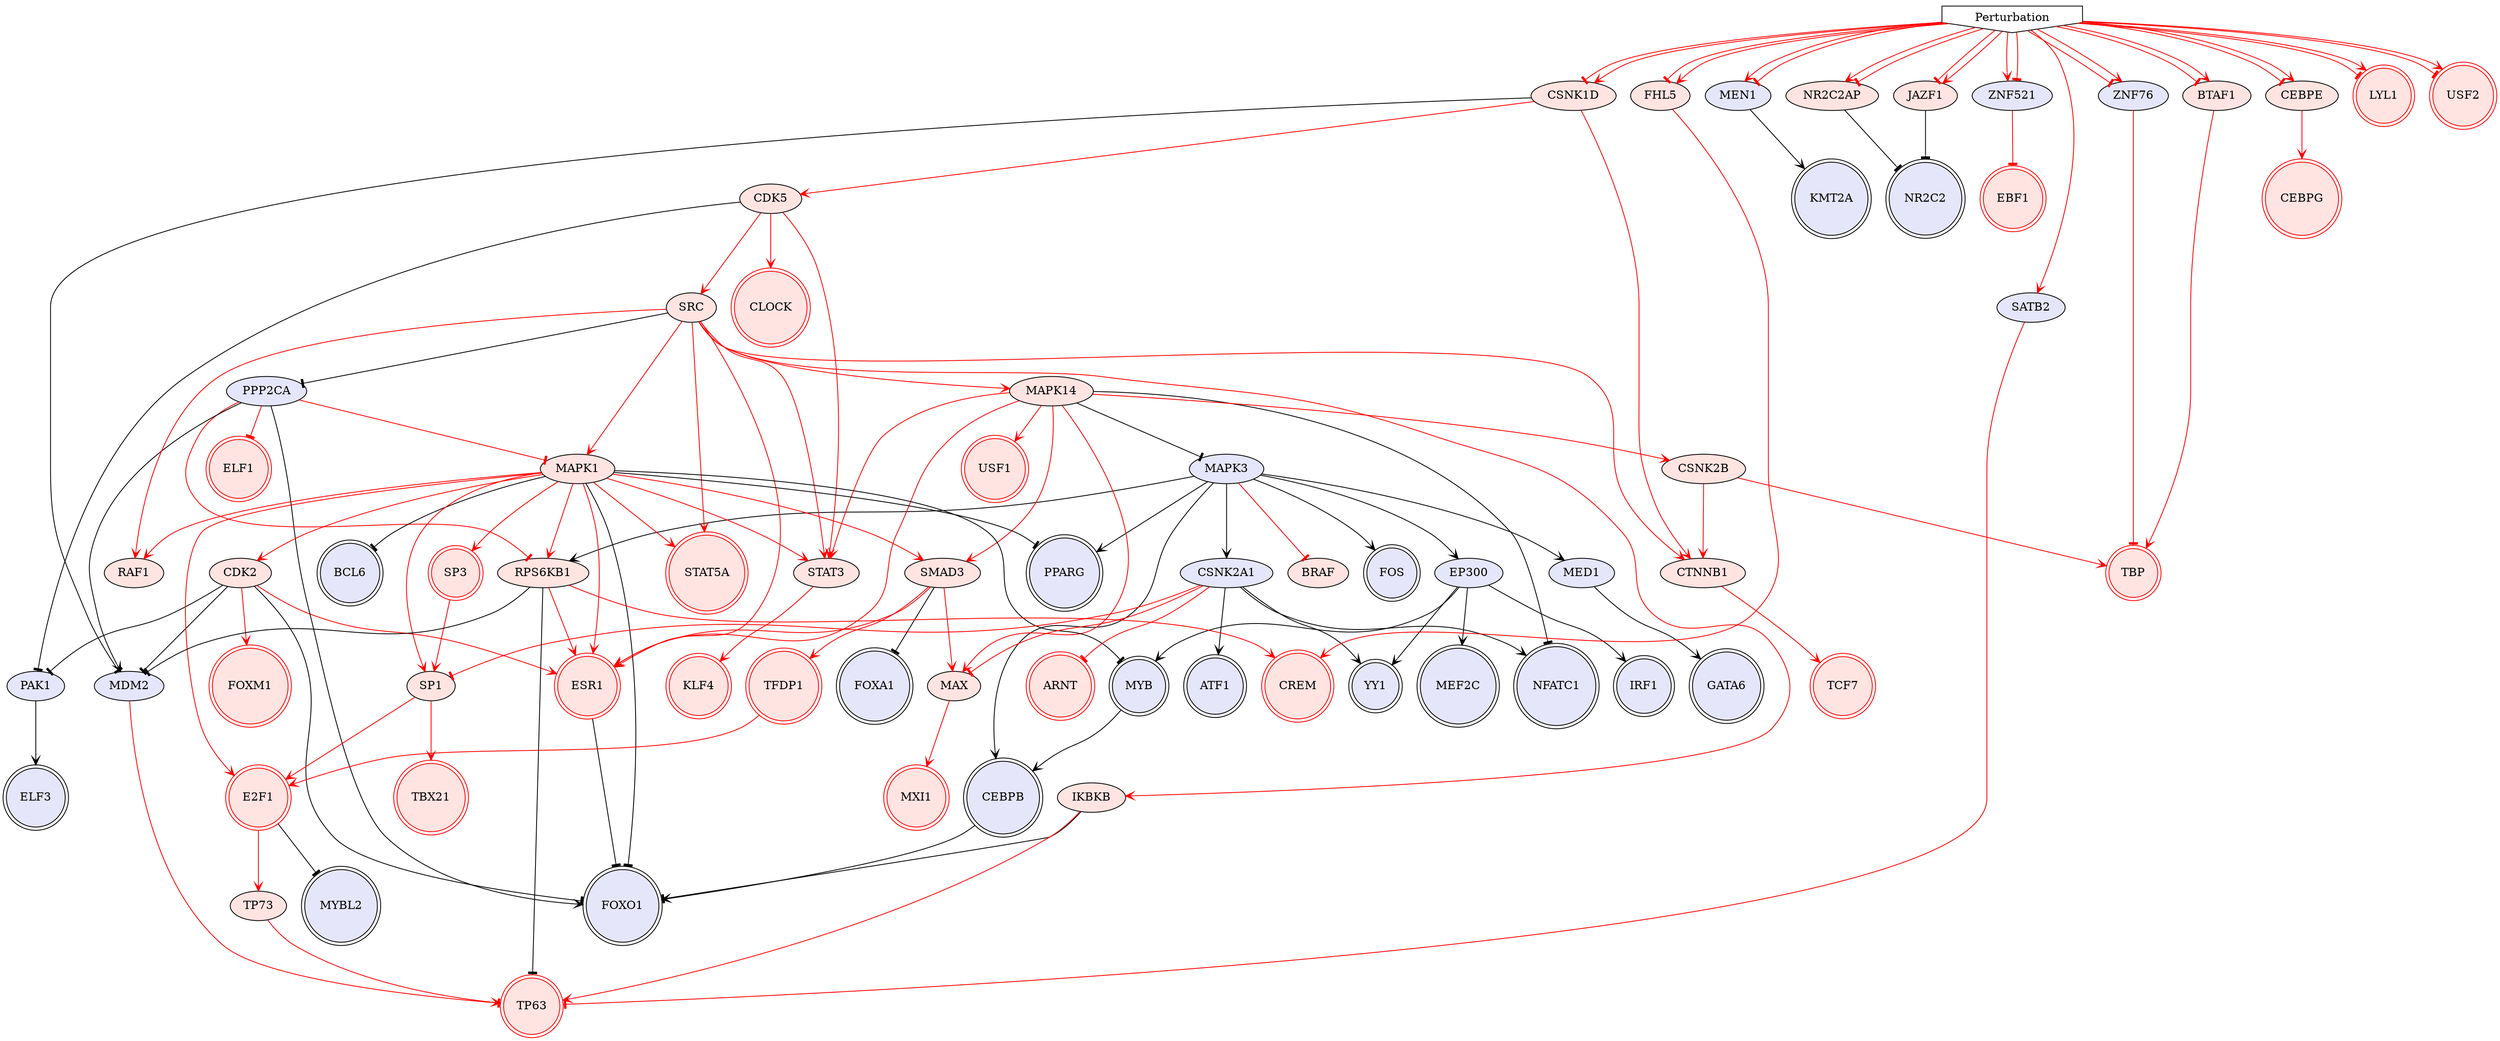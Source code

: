 digraph {

EP300->MYB [penwidth=1, color=black, arrowhead="vee"]
CDK2->FOXO1 [penwidth=1, color=black, arrowhead="tee"]
MAPK3->CEBPB [penwidth=1, color=black, arrowhead="vee"]
MEN1->KMT2A [penwidth=1, color=black, arrowhead="vee"]
CEBPB->FOXO1 [penwidth=1, color=black, arrowhead="vee"]
ESR1->FOXO1 [penwidth=1, color=black, arrowhead="tee"]
E2F1->MYBL2 [penwidth=1, color=black, arrowhead="tee"]
MAPK14->MAPK3 [penwidth=1, color=black, arrowhead="tee"]
CDK5->PAK1 [penwidth=1, color=black, arrowhead="tee"]
CDK2->PAK1 [penwidth=1, color=black, arrowhead="tee"]
MAPK3->FOS [penwidth=1, color=black, arrowhead="vee"]
MAPK14->NFATC1 [penwidth=1, color=black, arrowhead="tee"]
PPP2CA->FOXO1 [penwidth=1, color=black, arrowhead="vee"]
SRC->PPP2CA [penwidth=1, color=black, arrowhead="tee"]
MAPK1->FOXO1 [penwidth=1, color=black, arrowhead="tee"]
MAPK1->MYB [penwidth=1, color=black, arrowhead="tee"]
CSNK2A1->ATF1 [penwidth=1, color=black, arrowhead="vee"]
MAPK1->PPARG [penwidth=1, color=black, arrowhead="tee"]
SMAD3->FOXA1 [penwidth=1, color=black, arrowhead="tee"]
MAPK3->EP300 [penwidth=1, color=black, arrowhead="vee"]
CSNK2A1->YY1 [penwidth=1, color=black, arrowhead="vee"]
EP300->MEF2C [penwidth=1, color=black, arrowhead="vee"]
MAPK3->CSNK2A1 [penwidth=1, color=black, arrowhead="vee"]
MAPK3->PPARG [penwidth=1, color=black, arrowhead="vee"]
JAZF1->NR2C2 [penwidth=1, color=black, arrowhead="tee"]
MAPK1->BCL6 [penwidth=1, color=black, arrowhead="tee"]
MAPK3->MED1 [penwidth=1, color=black, arrowhead="vee"]
PAK1->ELF3 [penwidth=1, color=black, arrowhead="vee"]
CSNK2A1->NFATC1 [penwidth=1, color=black, arrowhead="vee"]
EP300->YY1 [penwidth=1, color=black, arrowhead="vee"]
EP300->IRF1 [penwidth=1, color=black, arrowhead="vee"]
MYB->CEBPB [penwidth=1, color=black, arrowhead="vee"]
MED1->GATA6 [penwidth=1, color=black, arrowhead="vee"]
Perturbation->MEN1 [penwidth=1, color=red, arrowhead="vee"]
Perturbation->SATB2 [penwidth=1, color=red, arrowhead="vee"]
Perturbation->ZNF521 [penwidth=1, color=red, arrowhead="vee"]
STAT3->KLF4 [penwidth=1, color=red, arrowhead="vee"]
MAPK14->USF1 [penwidth=1, color=red, arrowhead="vee"]
SRC->STAT3 [penwidth=1, color=red, arrowhead="vee"]
SP1->TBX21 [penwidth=1, color=red, arrowhead="vee"]
MAPK1->STAT3 [penwidth=1, color=red, arrowhead="vee"]
CTNNB1->TCF7 [penwidth=1, color=red, arrowhead="vee"]
SMAD3->ESR1 [penwidth=1, color=red, arrowhead="vee"]
MAPK1->SMAD3 [penwidth=1, color=red, arrowhead="vee"]
MAPK14->MAX [penwidth=1, color=red, arrowhead="vee"]
CSNK1D->CTNNB1 [penwidth=1, color=red, arrowhead="vee"]
SMAD3->MAX [penwidth=1, color=red, arrowhead="vee"]
MAPK14->SMAD3 [penwidth=1, color=red, arrowhead="vee"]
MAPK14->STAT3 [penwidth=1, color=red, arrowhead="vee"]
PPP2CA->ELF1 [penwidth=1, color=red, arrowhead="tee"]
PPP2CA->MAPK1 [penwidth=1, color=red, arrowhead="tee"]
CDK2->ESR1 [penwidth=1, color=red, arrowhead="vee"]
MAPK1->ESR1 [penwidth=1, color=red, arrowhead="vee"]
SATB2->TP63 [penwidth=1, color=red, arrowhead="tee"]
SRC->CTNNB1 [penwidth=1, color=red, arrowhead="vee"]
SRC->ESR1 [penwidth=1, color=red, arrowhead="vee"]
SRC->STAT5A [penwidth=1, color=red, arrowhead="vee"]
CSNK2A1->SP1 [penwidth=1, color=red, arrowhead="tee"]
TFDP1->E2F1 [penwidth=1, color=red, arrowhead="vee"]
CSNK2A1->MAX [penwidth=1, color=red, arrowhead="tee"]
CEBPE->CEBPG [penwidth=1, color=red, arrowhead="vee"]
ZNF521->EBF1 [penwidth=1, color=red, arrowhead="tee"]
CDK5->CLOCK [penwidth=1, color=red, arrowhead="vee"]
CDK5->SRC [penwidth=1, color=red, arrowhead="vee"]
CDK5->STAT3 [penwidth=1, color=red, arrowhead="vee"]
CSNK2A1->ARNT [penwidth=1, color=red, arrowhead="tee"]
MAPK1->CDK2 [penwidth=1, color=red, arrowhead="vee"]
MAPK1->E2F1 [penwidth=1, color=red, arrowhead="vee"]
MAPK1->SP1 [penwidth=1, color=red, arrowhead="vee"]
FHL5->CREM [penwidth=1, color=red, arrowhead="vee"]
MAPK14->ESR1 [penwidth=1, color=red, arrowhead="vee"]
MAPK1->SP3 [penwidth=1, color=red, arrowhead="vee"]
MAPK1->STAT5A [penwidth=1, color=red, arrowhead="vee"]
MAX->MXI1 [penwidth=1, color=red, arrowhead="vee"]
CDK2->FOXM1 [penwidth=1, color=red, arrowhead="vee"]
SRC->MAPK14 [penwidth=1, color=red, arrowhead="vee"]
CSNK1D->CDK5 [penwidth=1, color=red, arrowhead="vee"]
SRC->MAPK1 [penwidth=1, color=red, arrowhead="vee"]
SP3->SP1 [penwidth=1, color=red, arrowhead="vee"]
SP1->E2F1 [penwidth=1, color=red, arrowhead="vee"]
SMAD3->TFDP1 [penwidth=1, color=red, arrowhead="vee"]
BTAF1->TBP [penwidth=1, color=red, arrowhead="vee"]
Perturbation->BTAF1 [penwidth=1, color=red, arrowhead="tee"]
Perturbation->CEBPE [penwidth=1, color=red, arrowhead="tee"]
Perturbation->CSNK1D [penwidth=1, color=red, arrowhead="tee"]
Perturbation->FHL5 [penwidth=1, color=red, arrowhead="tee"]
Perturbation->JAZF1 [penwidth=1, color=red, arrowhead="tee"]
Perturbation->LYL1 [penwidth=1, color=red, arrowhead="tee"]
Perturbation->USF2 [penwidth=1, color=red, arrowhead="tee"]
MAPK3->RPS6KB1 [penwidth=1, color=black, arrowhead="vee"]
Perturbation->MEN1 [penwidth=1, color=red, arrowhead="tee"]
Perturbation->ZNF521 [penwidth=1, color=red, arrowhead="tee"]
RPS6KB1->TP63 [penwidth=1, color=black, arrowhead="tee"]
Perturbation->BTAF1 [penwidth=1, color=red, arrowhead="vee"]
Perturbation->CEBPE [penwidth=1, color=red, arrowhead="vee"]
Perturbation->CSNK1D [penwidth=1, color=red, arrowhead="vee"]
Perturbation->FHL5 [penwidth=1, color=red, arrowhead="vee"]
Perturbation->JAZF1 [penwidth=1, color=red, arrowhead="vee"]
Perturbation->LYL1 [penwidth=1, color=red, arrowhead="vee"]
Perturbation->USF2 [penwidth=1, color=red, arrowhead="vee"]
NR2C2AP->NR2C2 [penwidth=1, color=black, arrowhead="tee"]
Perturbation->NR2C2AP [penwidth=1, color=red, arrowhead="vee"]
Perturbation->ZNF76 [penwidth=1, color=red, arrowhead="tee"]
ZNF76->TBP [penwidth=1, color=red, arrowhead="tee"]
Perturbation->ZNF76 [penwidth=1, color=red, arrowhead="vee"]
Perturbation->NR2C2AP [penwidth=1, color=red, arrowhead="tee"]
CSNK1D->MDM2 [penwidth=1, color=black, arrowhead="tee"]
PPP2CA->MDM2 [penwidth=1, color=black, arrowhead="vee"]
CDK2->MDM2 [penwidth=1, color=black, arrowhead="tee"]
MDM2->TP63 [penwidth=1, color=red, arrowhead="tee"]
IKBKB->FOXO1 [penwidth=1, color=black, arrowhead="tee"]
SRC->IKBKB [penwidth=1, color=red, arrowhead="vee"]
IKBKB->TP63 [penwidth=1, color=red, arrowhead="vee"]
RPS6KB1->CREM [penwidth=1, color=red, arrowhead="vee"]
MAPK1->RPS6KB1 [penwidth=1, color=red, arrowhead="vee"]
PPP2CA->RPS6KB1 [penwidth=1, color=red, arrowhead="tee"]
RPS6KB1->ESR1 [penwidth=1, color=red, arrowhead="vee"]
MAPK1->RAF1 [penwidth=1, color=red, arrowhead="vee"]
SRC->RAF1 [penwidth=1, color=red, arrowhead="vee"]
RPS6KB1->MDM2 [penwidth=1, color=black, arrowhead="tee"]
CSNK2B->TBP [penwidth=1, color=red, arrowhead="vee"]
MAPK14->CSNK2B [penwidth=1, color=red, arrowhead="vee"]
CSNK2B->CTNNB1 [penwidth=1, color=red, arrowhead="vee"]
E2F1->TP73 [penwidth=1, color=red, arrowhead="vee"]
MAPK3->BRAF [penwidth=1, color=red, arrowhead="tee"]
TP73->TP63 [penwidth=1, color=red, arrowhead="vee"]
Perturbation [style=filled, color=black, fillcolor=white, shape=invhouse];
KLF4 [style=filled, color=red, fillcolor=mistyrose, shape=doublecircle];
FOS [style=filled, color=black, fillcolor=lavender, shape=doublecircle];
ELF1 [style=filled, color=red, fillcolor=mistyrose, shape=doublecircle];
NFATC1 [style=filled, color=black, fillcolor=lavender, shape=doublecircle];
GATA6 [style=filled, color=black, fillcolor=lavender, shape=doublecircle];
USF1 [style=filled, color=red, fillcolor=mistyrose, shape=doublecircle];
TBP [style=filled, color=red, fillcolor=mistyrose, shape=doublecircle];
KMT2A [style=filled, color=black, fillcolor=lavender, shape=doublecircle];
FOXA1 [style=filled, color=black, fillcolor=lavender, shape=doublecircle];
ATF1 [style=filled, color=black, fillcolor=lavender, shape=doublecircle];
BCL6 [style=filled, color=black, fillcolor=lavender, shape=doublecircle];
TCF7 [style=filled, color=red, fillcolor=mistyrose, shape=doublecircle];
YY1 [style=filled, color=black, fillcolor=lavender, shape=doublecircle];
USF2 [style=filled, color=red, fillcolor=mistyrose, shape=doublecircle];
MEF2C [style=filled, color=black, fillcolor=lavender, shape=doublecircle];
NR2C2 [style=filled, color=black, fillcolor=lavender, shape=doublecircle];
TP63 [style=filled, color=red, fillcolor=mistyrose, shape=doublecircle];
EBF1 [style=filled, color=red, fillcolor=mistyrose, shape=doublecircle];
MYBL2 [style=filled, color=black, fillcolor=lavender, shape=doublecircle];
ARNT [style=filled, color=red, fillcolor=mistyrose, shape=doublecircle];
FOXM1 [style=filled, color=red, fillcolor=mistyrose, shape=doublecircle];
SP3 [style=filled, color=red, fillcolor=mistyrose, shape=doublecircle];
TBX21 [style=filled, color=red, fillcolor=mistyrose, shape=doublecircle];
STAT5A [style=filled, color=red, fillcolor=mistyrose, shape=doublecircle];
CLOCK [style=filled, color=red, fillcolor=mistyrose, shape=doublecircle];
MXI1 [style=filled, color=red, fillcolor=mistyrose, shape=doublecircle];
PPARG [style=filled, color=black, fillcolor=lavender, shape=doublecircle];
ELF3 [style=filled, color=black, fillcolor=lavender, shape=doublecircle];
E2F1 [style=filled, color=red, fillcolor=mistyrose, shape=doublecircle];
CREM [style=filled, color=red, fillcolor=mistyrose, shape=doublecircle];
MYB [style=filled, color=black, fillcolor=lavender, shape=doublecircle];
IRF1 [style=filled, color=black, fillcolor=lavender, shape=doublecircle];
CEBPG [style=filled, color=red, fillcolor=mistyrose, shape=doublecircle];
ESR1 [style=filled, color=red, fillcolor=mistyrose, shape=doublecircle];
FOXO1 [style=filled, color=black, fillcolor=lavender, shape=doublecircle];
TFDP1 [style=filled, color=red, fillcolor=mistyrose, shape=doublecircle];
LYL1 [style=filled, color=red, fillcolor=mistyrose, shape=doublecircle];
CEBPB [style=filled, color=black, fillcolor=lavender, shape=doublecircle];
EP300 [style=filled, fillcolor=lavender];
CDK2 [style=filled, fillcolor=mistyrose];
MAPK3 [style=filled, fillcolor=lavender];
MEN1 [style=filled, fillcolor=lavender];
MAPK14 [style=filled, fillcolor=mistyrose];
CDK5 [style=filled, fillcolor=mistyrose];
PPP2CA [style=filled, fillcolor=lavender];
SRC [style=filled, fillcolor=mistyrose];
MAPK1 [style=filled, fillcolor=mistyrose];
CSNK2A1 [style=filled, fillcolor=lavender];
SMAD3 [style=filled, fillcolor=mistyrose];
JAZF1 [style=filled, fillcolor=mistyrose];
PAK1 [style=filled, fillcolor=lavender];
MED1 [style=filled, fillcolor=lavender];
STAT3 [style=filled, fillcolor=mistyrose];
SP1 [style=filled, fillcolor=mistyrose];
CTNNB1 [style=filled, fillcolor=mistyrose];
CSNK1D [style=filled, fillcolor=mistyrose];
SATB2 [style=filled, fillcolor=lavender];
CEBPE [style=filled, fillcolor=mistyrose];
ZNF521 [style=filled, fillcolor=lavender];
FHL5 [style=filled, fillcolor=mistyrose];
MAX [style=filled, fillcolor=mistyrose];
BTAF1 [style=filled, fillcolor=mistyrose];
RPS6KB1 [style=filled, fillcolor=mistyrose];
NR2C2AP [style=filled, fillcolor=mistyrose];
ZNF76 [style=filled, fillcolor=lavender];
MDM2 [style=filled, fillcolor=lavender];
IKBKB [style=filled, fillcolor=mistyrose];
CSNK2B [style=filled, fillcolor=mistyrose];
TP73 [style=filled, fillcolor=mistyrose];
RAF1 [style=filled, fillcolor=mistyrose];
BRAF [style=filled, fillcolor=mistyrose];


}
